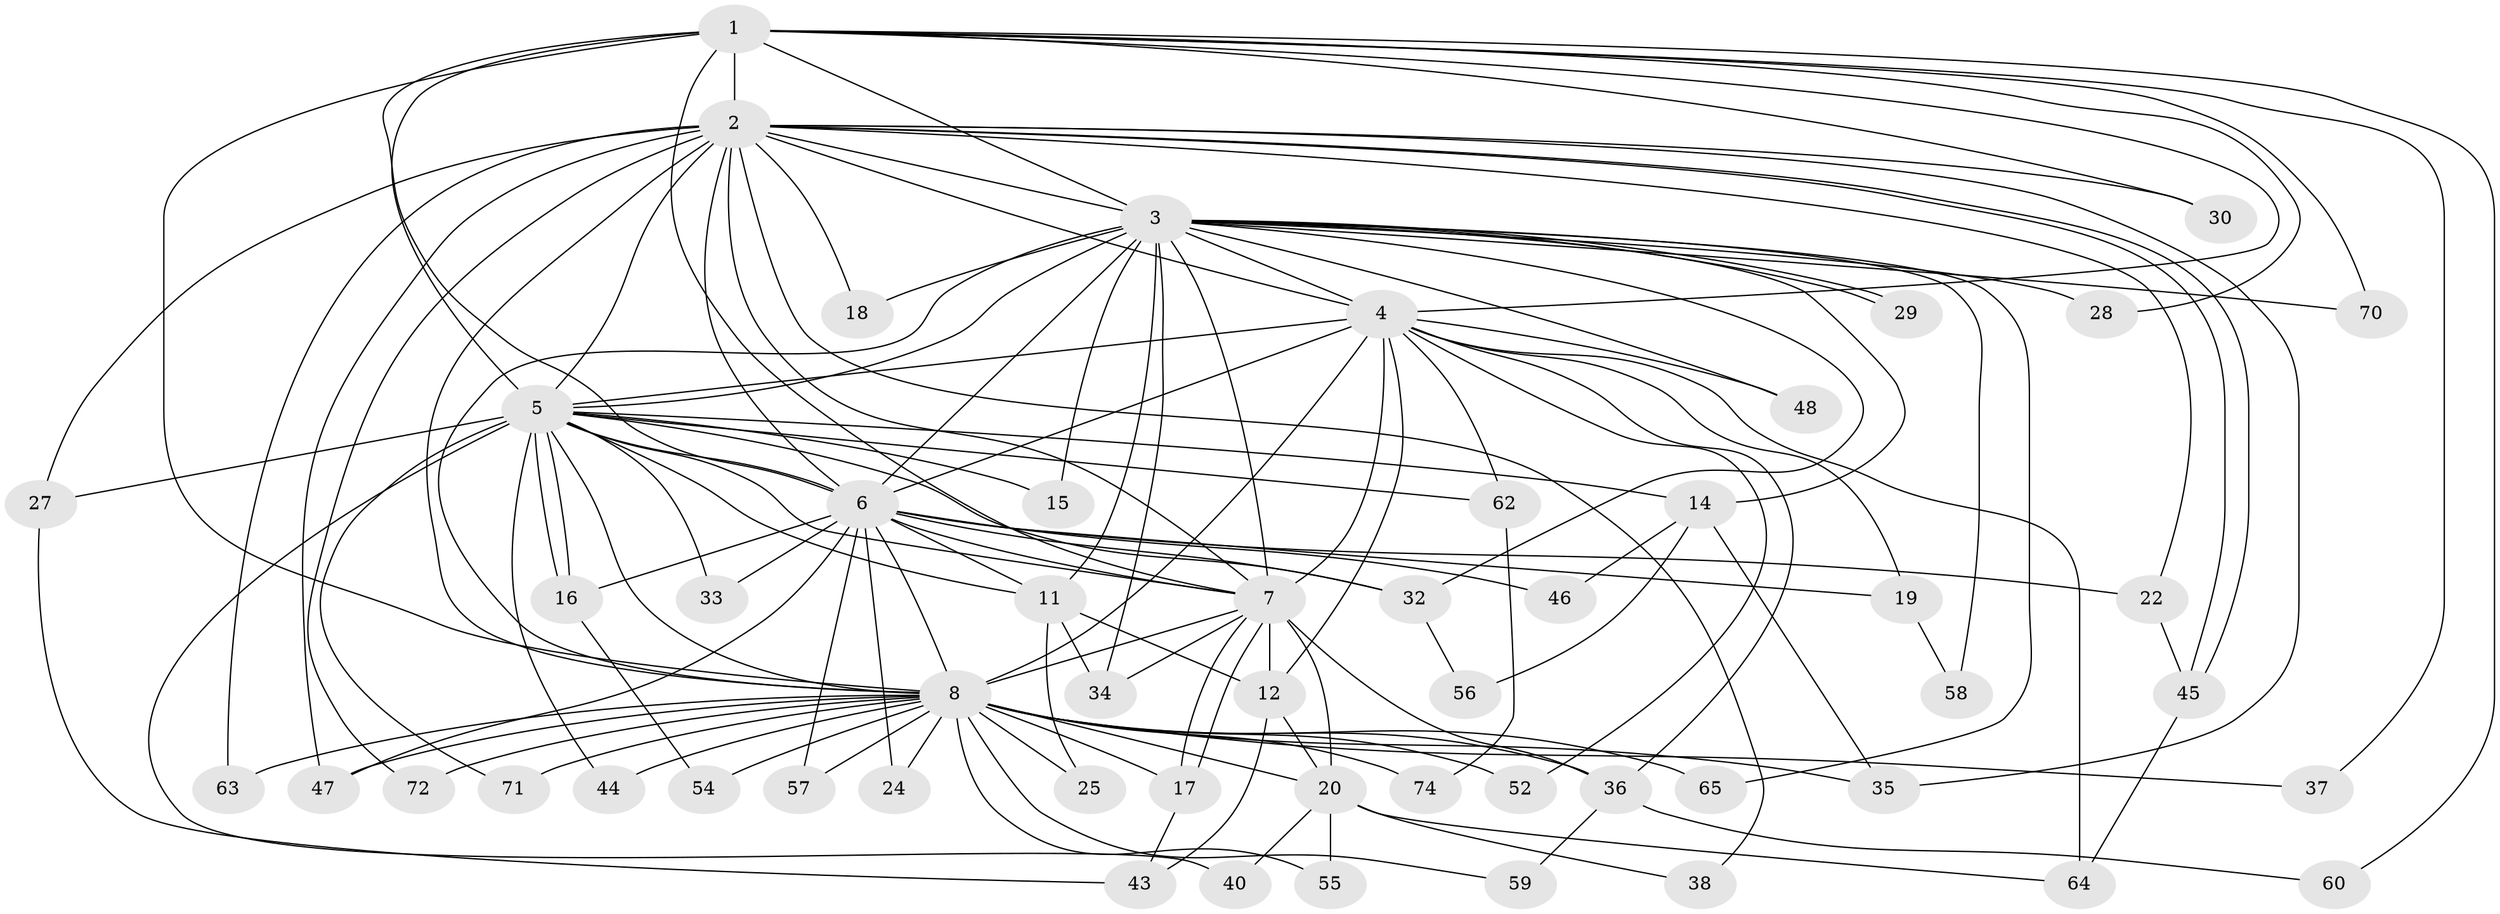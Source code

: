 // original degree distribution, {15: 0.04054054054054054, 21: 0.013513513513513514, 24: 0.013513513513513514, 17: 0.013513513513513514, 23: 0.02702702702702703, 13: 0.013513513513513514, 16: 0.013513513513513514, 6: 0.02702702702702703, 5: 0.04054054054054054, 2: 0.5675675675675675, 3: 0.20270270270270271, 4: 0.02702702702702703}
// Generated by graph-tools (version 1.1) at 2025/41/03/06/25 10:41:32]
// undirected, 54 vertices, 133 edges
graph export_dot {
graph [start="1"]
  node [color=gray90,style=filled];
  1 [super="+31"];
  2 [super="+23"];
  3 [super="+13"];
  4 [super="+67"];
  5 [super="+39"];
  6 [super="+10"];
  7;
  8 [super="+9"];
  11 [super="+53"];
  12 [super="+49"];
  14;
  15;
  16 [super="+26"];
  17 [super="+42"];
  18;
  19;
  20 [super="+21"];
  22;
  24;
  25;
  27 [super="+69"];
  28;
  29;
  30;
  32 [super="+41"];
  33;
  34 [super="+66"];
  35 [super="+50"];
  36 [super="+61"];
  37;
  38;
  40;
  43;
  44;
  45 [super="+68"];
  46;
  47 [super="+51"];
  48;
  52;
  54;
  55;
  56;
  57;
  58;
  59;
  60;
  62;
  63;
  64 [super="+73"];
  65;
  70;
  71;
  72;
  74;
  1 -- 2;
  1 -- 3;
  1 -- 4;
  1 -- 5;
  1 -- 6 [weight=3];
  1 -- 7;
  1 -- 8 [weight=2];
  1 -- 28;
  1 -- 30;
  1 -- 37;
  1 -- 60;
  1 -- 70;
  2 -- 3 [weight=2];
  2 -- 4;
  2 -- 5 [weight=2];
  2 -- 6 [weight=2];
  2 -- 7;
  2 -- 8 [weight=2];
  2 -- 18;
  2 -- 22;
  2 -- 27;
  2 -- 38;
  2 -- 45;
  2 -- 45;
  2 -- 47;
  2 -- 63;
  2 -- 72;
  2 -- 30;
  2 -- 35;
  3 -- 4;
  3 -- 5 [weight=2];
  3 -- 6 [weight=2];
  3 -- 7;
  3 -- 8 [weight=2];
  3 -- 11;
  3 -- 14;
  3 -- 15;
  3 -- 18;
  3 -- 28;
  3 -- 29;
  3 -- 29;
  3 -- 32;
  3 -- 34;
  3 -- 48;
  3 -- 58;
  3 -- 65;
  3 -- 70;
  4 -- 5;
  4 -- 6 [weight=2];
  4 -- 7;
  4 -- 8 [weight=3];
  4 -- 12;
  4 -- 19;
  4 -- 48;
  4 -- 52;
  4 -- 62;
  4 -- 64;
  4 -- 36;
  5 -- 6 [weight=2];
  5 -- 7;
  5 -- 8 [weight=2];
  5 -- 14;
  5 -- 15;
  5 -- 16;
  5 -- 16;
  5 -- 27;
  5 -- 32;
  5 -- 33;
  5 -- 40;
  5 -- 44;
  5 -- 62;
  5 -- 71;
  5 -- 11;
  6 -- 7 [weight=2];
  6 -- 8 [weight=4];
  6 -- 11;
  6 -- 33;
  6 -- 46;
  6 -- 47;
  6 -- 19;
  6 -- 22;
  6 -- 24;
  6 -- 57;
  6 -- 16;
  6 -- 32;
  7 -- 8 [weight=2];
  7 -- 12;
  7 -- 17;
  7 -- 17;
  7 -- 20;
  7 -- 34;
  7 -- 36;
  8 -- 35;
  8 -- 63;
  8 -- 65;
  8 -- 74;
  8 -- 20;
  8 -- 71;
  8 -- 72;
  8 -- 24;
  8 -- 25;
  8 -- 36;
  8 -- 37;
  8 -- 44;
  8 -- 52;
  8 -- 54;
  8 -- 55;
  8 -- 57;
  8 -- 59;
  8 -- 17;
  8 -- 47;
  11 -- 25;
  11 -- 12;
  11 -- 34;
  12 -- 20;
  12 -- 43;
  14 -- 35;
  14 -- 46;
  14 -- 56;
  16 -- 54;
  17 -- 43;
  19 -- 58;
  20 -- 38;
  20 -- 55;
  20 -- 64;
  20 -- 40;
  22 -- 45;
  27 -- 43;
  32 -- 56;
  36 -- 59;
  36 -- 60;
  45 -- 64;
  62 -- 74;
}
